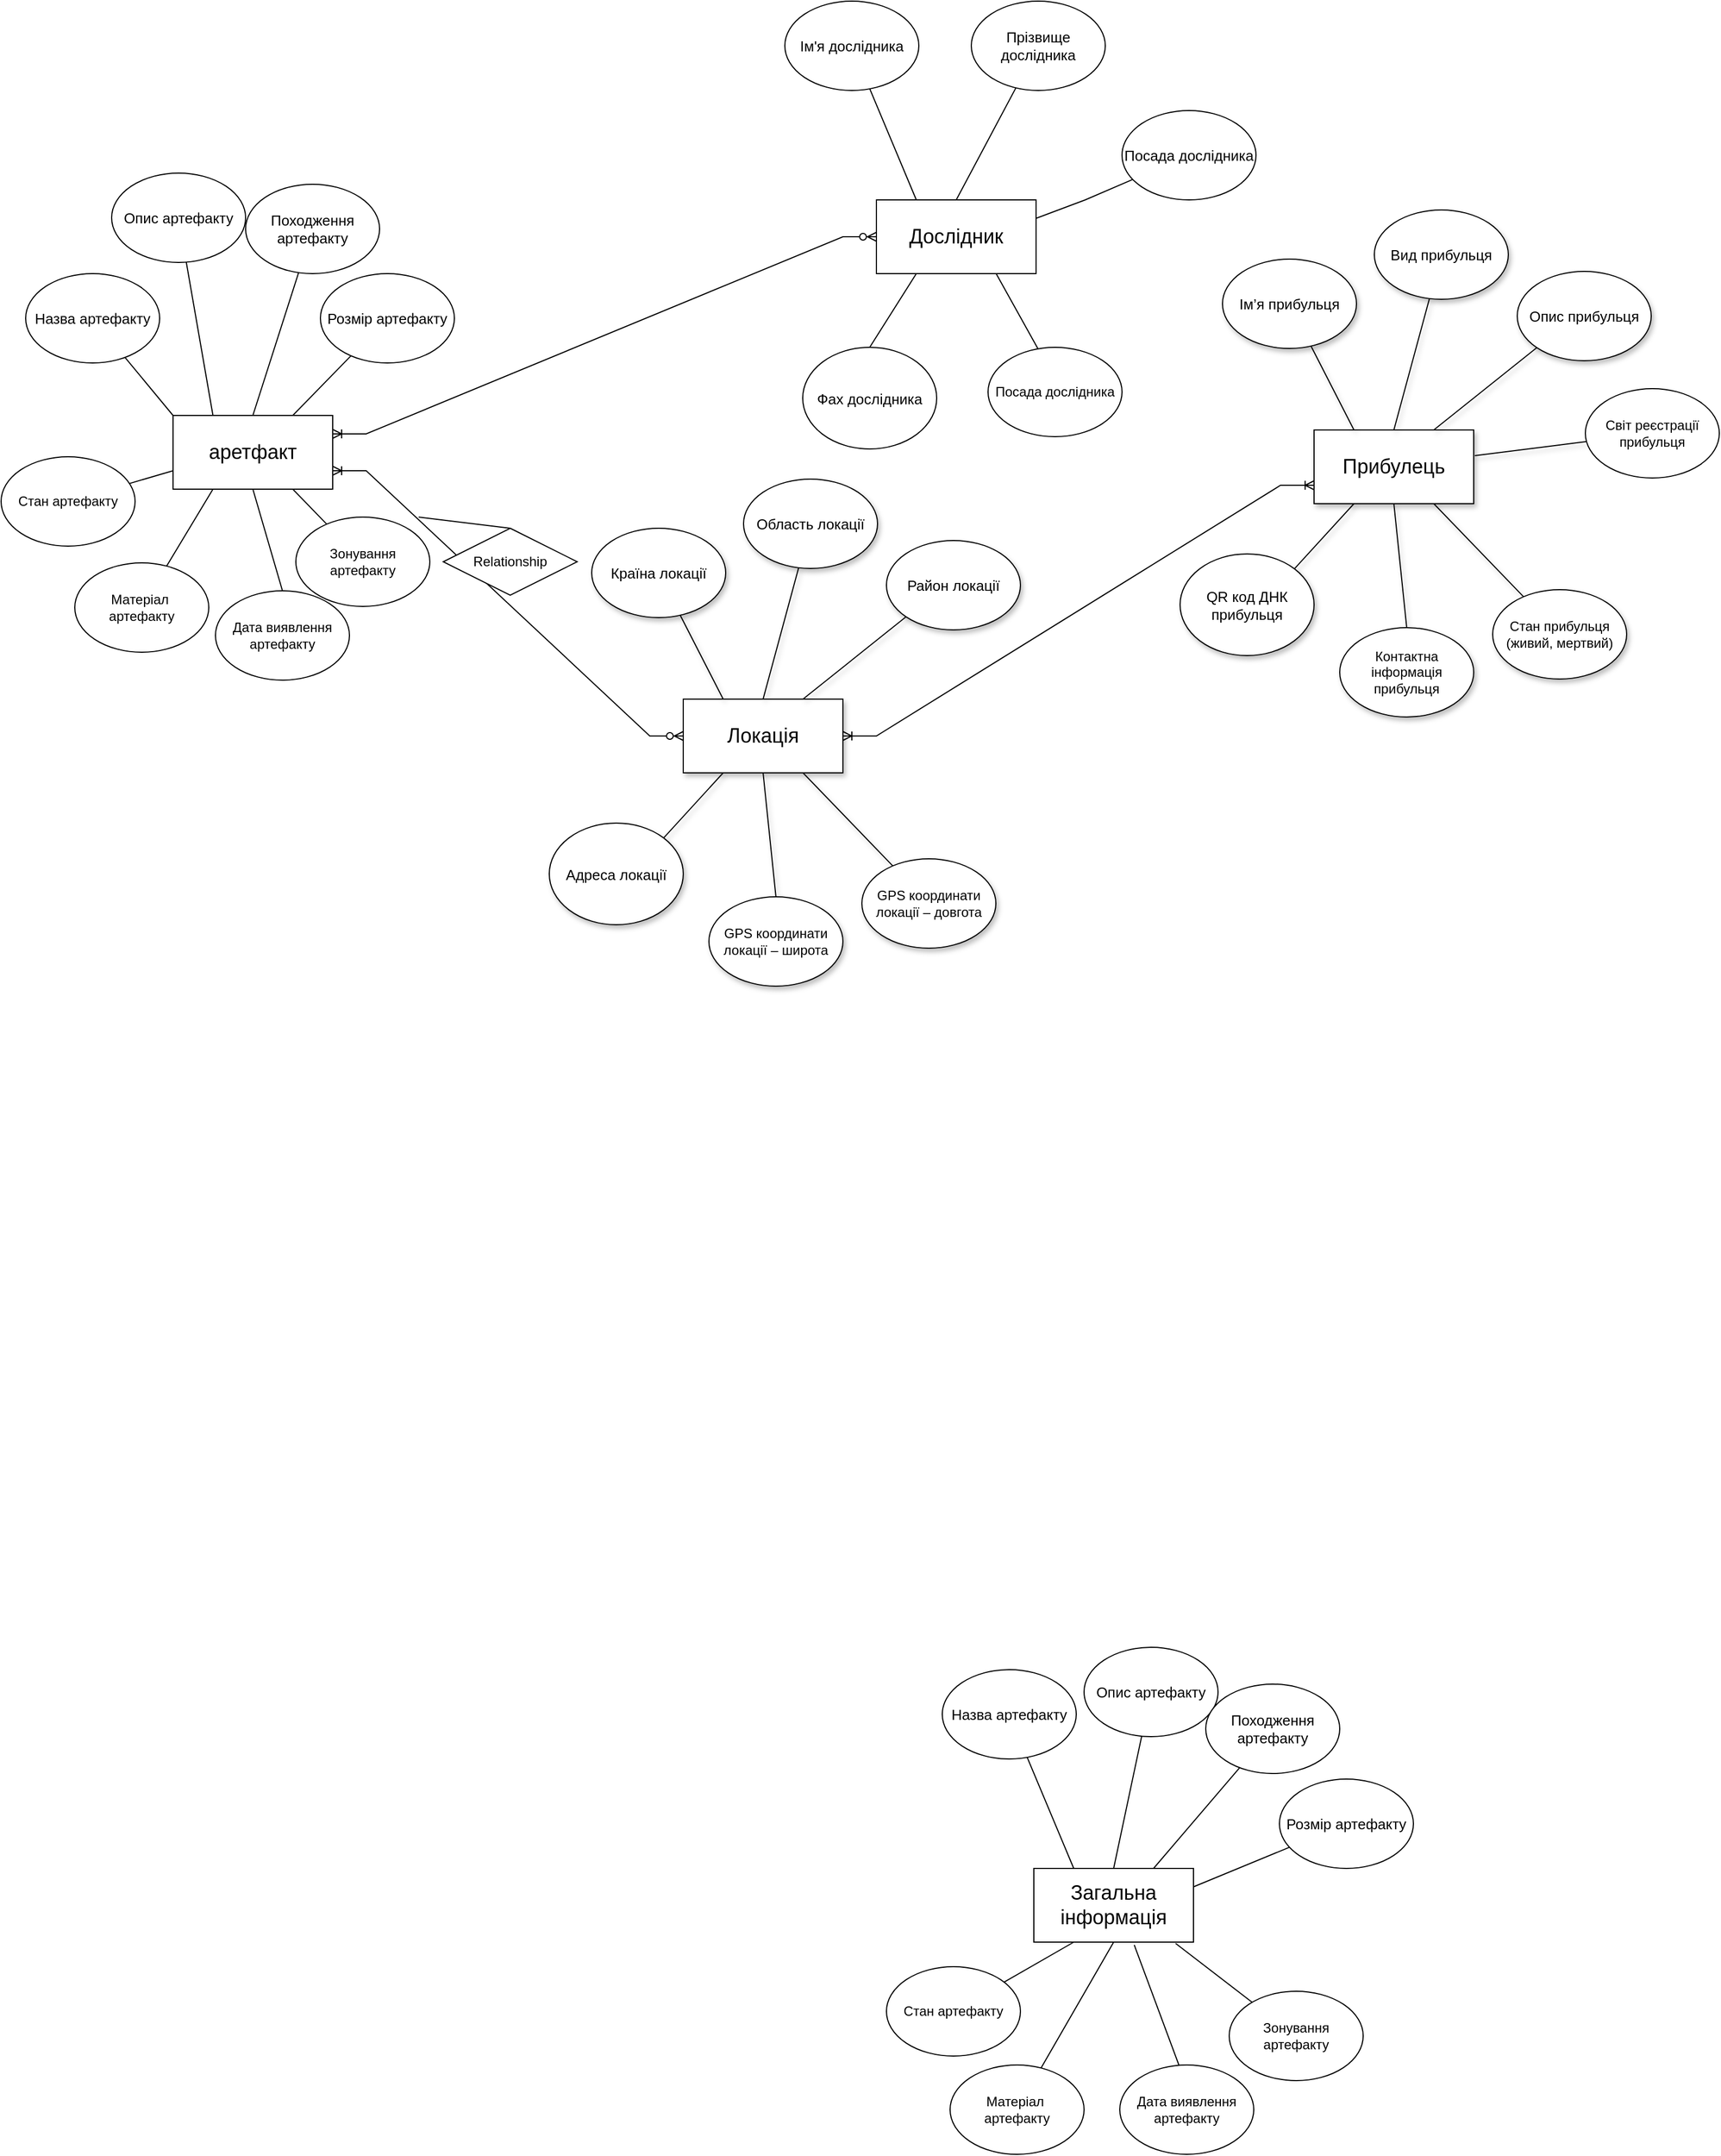<mxfile version="24.3.1" type="github">
  <diagram name="Страница — 1" id="iFOnQUTCp1fShqEAXMD4">
    <mxGraphModel dx="1272" dy="808" grid="1" gridSize="11" guides="1" tooltips="1" connect="1" arrows="1" fold="1" page="1" pageScale="1" pageWidth="3300" pageHeight="2339" math="0" shadow="0">
      <root>
        <mxCell id="0" />
        <mxCell id="1" parent="0" />
        <mxCell id="uEeB8Mhw3Q-FLs65QacW-3" value="&lt;font style=&quot;font-size: 18px;&quot;&gt;аретфакт&lt;/font&gt;" style="rounded=0;whiteSpace=wrap;html=1;shadow=0;" vertex="1" parent="1">
          <mxGeometry x="880" y="745" width="143" height="66" as="geometry" />
        </mxCell>
        <mxCell id="uEeB8Mhw3Q-FLs65QacW-4" value="" style="endArrow=none;html=1;rounded=0;shadow=0;exitX=0;exitY=0;exitDx=0;exitDy=0;" edge="1" parent="1" source="uEeB8Mhw3Q-FLs65QacW-3" target="uEeB8Mhw3Q-FLs65QacW-64">
          <mxGeometry width="50" height="50" relative="1" as="geometry">
            <mxPoint x="935" y="745" as="sourcePoint" />
            <mxPoint x="858" y="607" as="targetPoint" />
          </mxGeometry>
        </mxCell>
        <mxCell id="uEeB8Mhw3Q-FLs65QacW-10" value="" style="endArrow=none;html=1;rounded=0;shadow=0;exitX=0.25;exitY=0;exitDx=0;exitDy=0;" edge="1" parent="1" source="uEeB8Mhw3Q-FLs65QacW-3" target="uEeB8Mhw3Q-FLs65QacW-13">
          <mxGeometry width="50" height="50" relative="1" as="geometry">
            <mxPoint x="901" y="746" as="sourcePoint" />
            <mxPoint x="979" y="602" as="targetPoint" />
          </mxGeometry>
        </mxCell>
        <mxCell id="uEeB8Mhw3Q-FLs65QacW-13" value="&lt;font style=&quot;font-size: 13px;&quot;&gt;Опис артефакту&lt;/font&gt;" style="ellipse;whiteSpace=wrap;html=1;shadow=0;" vertex="1" parent="1">
          <mxGeometry x="825" y="528" width="120" height="80" as="geometry" />
        </mxCell>
        <mxCell id="uEeB8Mhw3Q-FLs65QacW-15" value="" style="endArrow=none;html=1;rounded=0;shadow=0;exitX=0.5;exitY=0;exitDx=0;exitDy=0;" edge="1" parent="1" source="uEeB8Mhw3Q-FLs65QacW-3" target="uEeB8Mhw3Q-FLs65QacW-17">
          <mxGeometry width="50" height="50" relative="1" as="geometry">
            <mxPoint x="1005" y="745" as="sourcePoint" />
            <mxPoint x="1078" y="646" as="targetPoint" />
          </mxGeometry>
        </mxCell>
        <mxCell id="uEeB8Mhw3Q-FLs65QacW-17" value="&lt;font style=&quot;font-size: 13px;&quot;&gt;Походження артефакту&lt;/font&gt;" style="ellipse;whiteSpace=wrap;html=1;shadow=0;" vertex="1" parent="1">
          <mxGeometry x="945" y="538" width="120" height="80" as="geometry" />
        </mxCell>
        <mxCell id="uEeB8Mhw3Q-FLs65QacW-18" value="" style="endArrow=none;html=1;rounded=0;shadow=0;exitX=0.75;exitY=0;exitDx=0;exitDy=0;" edge="1" parent="1" source="uEeB8Mhw3Q-FLs65QacW-3" target="uEeB8Mhw3Q-FLs65QacW-19">
          <mxGeometry width="50" height="50" relative="1" as="geometry">
            <mxPoint x="1023" y="784" as="sourcePoint" />
            <mxPoint x="1111" y="745" as="targetPoint" />
          </mxGeometry>
        </mxCell>
        <mxCell id="uEeB8Mhw3Q-FLs65QacW-19" value="&lt;font style=&quot;font-size: 13px;&quot;&gt;Розмір артефакту&lt;/font&gt;" style="ellipse;whiteSpace=wrap;html=1;shadow=0;" vertex="1" parent="1">
          <mxGeometry x="1012" y="618" width="120" height="80" as="geometry" />
        </mxCell>
        <mxCell id="uEeB8Mhw3Q-FLs65QacW-53" value="" style="endArrow=none;html=1;rounded=0;entryX=0.25;entryY=1;entryDx=0;entryDy=0;" edge="1" parent="1" source="uEeB8Mhw3Q-FLs65QacW-61" target="uEeB8Mhw3Q-FLs65QacW-3">
          <mxGeometry width="50" height="50" relative="1" as="geometry">
            <mxPoint x="880" y="910" as="sourcePoint" />
            <mxPoint x="952" y="811" as="targetPoint" />
          </mxGeometry>
        </mxCell>
        <mxCell id="uEeB8Mhw3Q-FLs65QacW-55" value="" style="endArrow=none;html=1;rounded=0;exitX=0.5;exitY=0;exitDx=0;exitDy=0;entryX=0.5;entryY=1;entryDx=0;entryDy=0;" edge="1" parent="1" source="uEeB8Mhw3Q-FLs65QacW-57" target="uEeB8Mhw3Q-FLs65QacW-3">
          <mxGeometry width="50" height="50" relative="1" as="geometry">
            <mxPoint x="1010.5" y="922.57" as="sourcePoint" />
            <mxPoint x="979.5" y="833" as="targetPoint" />
          </mxGeometry>
        </mxCell>
        <mxCell id="uEeB8Mhw3Q-FLs65QacW-57" value="Дата виявлення артефакту" style="ellipse;whiteSpace=wrap;html=1;" vertex="1" parent="1">
          <mxGeometry x="918" y="902" width="120" height="80" as="geometry" />
        </mxCell>
        <mxCell id="uEeB8Mhw3Q-FLs65QacW-59" value="" style="endArrow=none;html=1;rounded=0;exitX=0.75;exitY=1;exitDx=0;exitDy=0;" edge="1" parent="1" source="uEeB8Mhw3Q-FLs65QacW-3" target="uEeB8Mhw3Q-FLs65QacW-60">
          <mxGeometry width="50" height="50" relative="1" as="geometry">
            <mxPoint x="1122" y="916" as="sourcePoint" />
            <mxPoint x="1100" y="877" as="targetPoint" />
          </mxGeometry>
        </mxCell>
        <mxCell id="uEeB8Mhw3Q-FLs65QacW-60" value="Зонування артефакту" style="ellipse;whiteSpace=wrap;html=1;" vertex="1" parent="1">
          <mxGeometry x="990" y="836" width="120" height="80" as="geometry" />
        </mxCell>
        <mxCell id="uEeB8Mhw3Q-FLs65QacW-61" value="Матеріал&amp;nbsp;&lt;div&gt;артефакту&lt;/div&gt;" style="ellipse;whiteSpace=wrap;html=1;" vertex="1" parent="1">
          <mxGeometry x="792" y="877" width="120" height="80" as="geometry" />
        </mxCell>
        <mxCell id="uEeB8Mhw3Q-FLs65QacW-64" value="&lt;span style=&quot;font-size: 13px;&quot;&gt;Назва артефакту&lt;/span&gt;" style="ellipse;whiteSpace=wrap;html=1;" vertex="1" parent="1">
          <mxGeometry x="748" y="618" width="120" height="80" as="geometry" />
        </mxCell>
        <mxCell id="uEeB8Mhw3Q-FLs65QacW-69" value="" style="endArrow=none;html=1;rounded=0;entryX=0;entryY=0.75;entryDx=0;entryDy=0;" edge="1" parent="1" source="uEeB8Mhw3Q-FLs65QacW-70" target="uEeB8Mhw3Q-FLs65QacW-3">
          <mxGeometry width="50" height="50" relative="1" as="geometry">
            <mxPoint x="868" y="883" as="sourcePoint" />
            <mxPoint x="916" y="811" as="targetPoint" />
          </mxGeometry>
        </mxCell>
        <mxCell id="uEeB8Mhw3Q-FLs65QacW-70" value="Стан артефакту" style="ellipse;whiteSpace=wrap;html=1;" vertex="1" parent="1">
          <mxGeometry x="726" y="782" width="120" height="80" as="geometry" />
        </mxCell>
        <mxCell id="uEeB8Mhw3Q-FLs65QacW-108" value="&lt;font style=&quot;font-size: 18px;&quot;&gt;Дослідник&lt;/font&gt;" style="rounded=0;whiteSpace=wrap;html=1;shadow=0;" vertex="1" parent="1">
          <mxGeometry x="1510" y="552" width="143" height="66" as="geometry" />
        </mxCell>
        <mxCell id="uEeB8Mhw3Q-FLs65QacW-109" value="" style="endArrow=none;html=1;rounded=0;shadow=0;exitX=0.25;exitY=0;exitDx=0;exitDy=0;" edge="1" parent="1" source="uEeB8Mhw3Q-FLs65QacW-108" target="uEeB8Mhw3Q-FLs65QacW-122">
          <mxGeometry width="50" height="50" relative="1" as="geometry">
            <mxPoint x="1565" y="552" as="sourcePoint" />
            <mxPoint x="1488" y="414" as="targetPoint" />
          </mxGeometry>
        </mxCell>
        <mxCell id="uEeB8Mhw3Q-FLs65QacW-110" value="" style="endArrow=none;html=1;rounded=0;shadow=0;exitX=0.5;exitY=0;exitDx=0;exitDy=0;" edge="1" parent="1" source="uEeB8Mhw3Q-FLs65QacW-108" target="uEeB8Mhw3Q-FLs65QacW-111">
          <mxGeometry width="50" height="50" relative="1" as="geometry">
            <mxPoint x="1598" y="552" as="sourcePoint" />
            <mxPoint x="1609" y="409" as="targetPoint" />
          </mxGeometry>
        </mxCell>
        <mxCell id="uEeB8Mhw3Q-FLs65QacW-111" value="&lt;font style=&quot;font-size: 13px;&quot;&gt;Прізвище дослідника&lt;/font&gt;" style="ellipse;whiteSpace=wrap;html=1;shadow=0;" vertex="1" parent="1">
          <mxGeometry x="1595" y="374" width="120" height="80" as="geometry" />
        </mxCell>
        <mxCell id="uEeB8Mhw3Q-FLs65QacW-112" value="" style="endArrow=none;html=1;rounded=0;shadow=0;exitX=0.25;exitY=1;exitDx=0;exitDy=0;entryX=0.5;entryY=0;entryDx=0;entryDy=0;" edge="1" parent="1" source="uEeB8Mhw3Q-FLs65QacW-108" target="uEeB8Mhw3Q-FLs65QacW-113">
          <mxGeometry width="50" height="50" relative="1" as="geometry">
            <mxPoint x="1635" y="552" as="sourcePoint" />
            <mxPoint x="1507" y="709" as="targetPoint" />
          </mxGeometry>
        </mxCell>
        <mxCell id="uEeB8Mhw3Q-FLs65QacW-113" value="&lt;font style=&quot;font-size: 13px;&quot;&gt;Фах дослідника&lt;/font&gt;" style="ellipse;whiteSpace=wrap;html=1;shadow=0;" vertex="1" parent="1">
          <mxGeometry x="1444" y="684" width="120" height="91" as="geometry" />
        </mxCell>
        <mxCell id="uEeB8Mhw3Q-FLs65QacW-114" value="" style="endArrow=none;html=1;rounded=0;shadow=0;exitX=1;exitY=0.25;exitDx=0;exitDy=0;" edge="1" parent="1" source="uEeB8Mhw3Q-FLs65QacW-108" target="uEeB8Mhw3Q-FLs65QacW-115">
          <mxGeometry width="50" height="50" relative="1" as="geometry">
            <mxPoint x="1653" y="591" as="sourcePoint" />
            <mxPoint x="1741" y="552" as="targetPoint" />
            <Array as="points">
              <mxPoint x="1697" y="552" />
            </Array>
          </mxGeometry>
        </mxCell>
        <mxCell id="uEeB8Mhw3Q-FLs65QacW-115" value="&lt;font style=&quot;font-size: 13px;&quot;&gt;Посада дослідника&lt;/font&gt;" style="ellipse;whiteSpace=wrap;html=1;shadow=0;" vertex="1" parent="1">
          <mxGeometry x="1730" y="472" width="120" height="80" as="geometry" />
        </mxCell>
        <mxCell id="uEeB8Mhw3Q-FLs65QacW-119" value="" style="endArrow=none;html=1;rounded=0;exitX=0.75;exitY=1;exitDx=0;exitDy=0;" edge="1" parent="1" source="uEeB8Mhw3Q-FLs65QacW-108">
          <mxGeometry width="50" height="50" relative="1" as="geometry">
            <mxPoint x="1637" y="619" as="sourcePoint" />
            <mxPoint x="1664" y="702" as="targetPoint" />
          </mxGeometry>
        </mxCell>
        <mxCell id="uEeB8Mhw3Q-FLs65QacW-120" value="Посада дослідника" style="ellipse;whiteSpace=wrap;html=1;" vertex="1" parent="1">
          <mxGeometry x="1610" y="684" width="120" height="80" as="geometry" />
        </mxCell>
        <mxCell id="uEeB8Mhw3Q-FLs65QacW-122" value="&lt;span style=&quot;font-size: 13px;&quot;&gt;Ім&#39;я дослідника&lt;/span&gt;" style="ellipse;whiteSpace=wrap;html=1;" vertex="1" parent="1">
          <mxGeometry x="1428" y="374" width="120" height="80" as="geometry" />
        </mxCell>
        <mxCell id="uEeB8Mhw3Q-FLs65QacW-130" value="&lt;font style=&quot;font-size: 18px;&quot;&gt;Локація&lt;/font&gt;" style="rounded=0;whiteSpace=wrap;html=1;shadow=1;" vertex="1" parent="1">
          <mxGeometry x="1337" y="999" width="143" height="66" as="geometry" />
        </mxCell>
        <mxCell id="uEeB8Mhw3Q-FLs65QacW-131" value="" style="endArrow=none;html=1;rounded=0;shadow=1;exitX=0.25;exitY=0;exitDx=0;exitDy=0;" edge="1" parent="1" source="uEeB8Mhw3Q-FLs65QacW-130" target="uEeB8Mhw3Q-FLs65QacW-140">
          <mxGeometry width="50" height="50" relative="1" as="geometry">
            <mxPoint x="1392" y="999" as="sourcePoint" />
            <mxPoint x="1315" y="861" as="targetPoint" />
          </mxGeometry>
        </mxCell>
        <mxCell id="uEeB8Mhw3Q-FLs65QacW-132" value="" style="endArrow=none;html=1;rounded=0;shadow=1;exitX=0.5;exitY=0;exitDx=0;exitDy=0;" edge="1" parent="1" source="uEeB8Mhw3Q-FLs65QacW-130" target="uEeB8Mhw3Q-FLs65QacW-133">
          <mxGeometry width="50" height="50" relative="1" as="geometry">
            <mxPoint x="1425" y="999" as="sourcePoint" />
            <mxPoint x="1436" y="856" as="targetPoint" />
          </mxGeometry>
        </mxCell>
        <mxCell id="uEeB8Mhw3Q-FLs65QacW-133" value="&lt;font style=&quot;font-size: 13px;&quot;&gt;Область локації&lt;/font&gt;" style="ellipse;whiteSpace=wrap;html=1;shadow=1;" vertex="1" parent="1">
          <mxGeometry x="1391" y="802" width="120" height="80" as="geometry" />
        </mxCell>
        <mxCell id="uEeB8Mhw3Q-FLs65QacW-134" value="" style="endArrow=none;html=1;rounded=0;shadow=1;exitX=0.25;exitY=1;exitDx=0;exitDy=0;entryX=1;entryY=0;entryDx=0;entryDy=0;" edge="1" parent="1" source="uEeB8Mhw3Q-FLs65QacW-130" target="uEeB8Mhw3Q-FLs65QacW-135">
          <mxGeometry width="50" height="50" relative="1" as="geometry">
            <mxPoint x="1462" y="999" as="sourcePoint" />
            <mxPoint x="1334" y="1156" as="targetPoint" />
          </mxGeometry>
        </mxCell>
        <mxCell id="uEeB8Mhw3Q-FLs65QacW-135" value="&lt;font style=&quot;font-size: 13px;&quot;&gt;Адреса локації&lt;/font&gt;" style="ellipse;whiteSpace=wrap;html=1;shadow=1;" vertex="1" parent="1">
          <mxGeometry x="1217" y="1110" width="120" height="91" as="geometry" />
        </mxCell>
        <mxCell id="uEeB8Mhw3Q-FLs65QacW-136" value="" style="endArrow=none;html=1;rounded=0;shadow=1;exitX=0.75;exitY=0;exitDx=0;exitDy=0;entryX=0;entryY=1;entryDx=0;entryDy=0;" edge="1" parent="1" source="uEeB8Mhw3Q-FLs65QacW-130" target="uEeB8Mhw3Q-FLs65QacW-137">
          <mxGeometry width="50" height="50" relative="1" as="geometry">
            <mxPoint x="1480" y="1038" as="sourcePoint" />
            <mxPoint x="1530" y="945" as="targetPoint" />
            <Array as="points" />
          </mxGeometry>
        </mxCell>
        <mxCell id="uEeB8Mhw3Q-FLs65QacW-137" value="&lt;font style=&quot;font-size: 13px;&quot;&gt;Район локації&lt;/font&gt;" style="ellipse;whiteSpace=wrap;html=1;shadow=1;" vertex="1" parent="1">
          <mxGeometry x="1519" y="857" width="120" height="80" as="geometry" />
        </mxCell>
        <mxCell id="uEeB8Mhw3Q-FLs65QacW-138" value="" style="endArrow=none;html=1;rounded=0;exitX=0.5;exitY=1;exitDx=0;exitDy=0;entryX=0.5;entryY=0;entryDx=0;entryDy=0;shadow=1;" edge="1" parent="1" source="uEeB8Mhw3Q-FLs65QacW-130" target="uEeB8Mhw3Q-FLs65QacW-139">
          <mxGeometry width="50" height="50" relative="1" as="geometry">
            <mxPoint x="1444" y="1065" as="sourcePoint" />
            <mxPoint x="1491" y="1149" as="targetPoint" />
          </mxGeometry>
        </mxCell>
        <mxCell id="uEeB8Mhw3Q-FLs65QacW-139" value="GPS координати локації – широта" style="ellipse;whiteSpace=wrap;html=1;shadow=1;" vertex="1" parent="1">
          <mxGeometry x="1360" y="1176" width="120" height="80" as="geometry" />
        </mxCell>
        <mxCell id="uEeB8Mhw3Q-FLs65QacW-140" value="&lt;span style=&quot;font-size: 13px;&quot;&gt;Країна локації&lt;/span&gt;" style="ellipse;whiteSpace=wrap;html=1;shadow=1;" vertex="1" parent="1">
          <mxGeometry x="1255" y="846" width="120" height="80" as="geometry" />
        </mxCell>
        <mxCell id="uEeB8Mhw3Q-FLs65QacW-142" value="" style="endArrow=none;html=1;rounded=0;exitX=0.75;exitY=1;exitDx=0;exitDy=0;shadow=1;" edge="1" parent="1" source="uEeB8Mhw3Q-FLs65QacW-130" target="uEeB8Mhw3Q-FLs65QacW-143">
          <mxGeometry width="50" height="50" relative="1" as="geometry">
            <mxPoint x="1420" y="1076" as="sourcePoint" />
            <mxPoint x="1508" y="1176" as="targetPoint" />
          </mxGeometry>
        </mxCell>
        <mxCell id="uEeB8Mhw3Q-FLs65QacW-143" value="GPS координати локації – довгота" style="ellipse;whiteSpace=wrap;html=1;shadow=1;" vertex="1" parent="1">
          <mxGeometry x="1497" y="1142" width="120" height="80" as="geometry" />
        </mxCell>
        <mxCell id="uEeB8Mhw3Q-FLs65QacW-210" value="&lt;font style=&quot;font-size: 18px;&quot;&gt;Прибулець&lt;/font&gt;" style="rounded=0;whiteSpace=wrap;html=1;shadow=1;" vertex="1" parent="1">
          <mxGeometry x="1902" y="758" width="143" height="66" as="geometry" />
        </mxCell>
        <mxCell id="uEeB8Mhw3Q-FLs65QacW-211" value="" style="endArrow=none;html=1;rounded=0;shadow=1;exitX=0.25;exitY=0;exitDx=0;exitDy=0;" edge="1" parent="1" source="uEeB8Mhw3Q-FLs65QacW-210" target="uEeB8Mhw3Q-FLs65QacW-220">
          <mxGeometry width="50" height="50" relative="1" as="geometry">
            <mxPoint x="1957" y="758" as="sourcePoint" />
            <mxPoint x="1880" y="620" as="targetPoint" />
          </mxGeometry>
        </mxCell>
        <mxCell id="uEeB8Mhw3Q-FLs65QacW-212" value="" style="endArrow=none;html=1;rounded=0;shadow=1;exitX=0.5;exitY=0;exitDx=0;exitDy=0;" edge="1" parent="1" source="uEeB8Mhw3Q-FLs65QacW-210" target="uEeB8Mhw3Q-FLs65QacW-213">
          <mxGeometry width="50" height="50" relative="1" as="geometry">
            <mxPoint x="1990" y="758" as="sourcePoint" />
            <mxPoint x="2001" y="615" as="targetPoint" />
          </mxGeometry>
        </mxCell>
        <mxCell id="uEeB8Mhw3Q-FLs65QacW-213" value="&lt;font style=&quot;font-size: 13px;&quot;&gt;Вид прибульця&lt;/font&gt;" style="ellipse;whiteSpace=wrap;html=1;shadow=1;" vertex="1" parent="1">
          <mxGeometry x="1956" y="561" width="120" height="80" as="geometry" />
        </mxCell>
        <mxCell id="uEeB8Mhw3Q-FLs65QacW-214" value="" style="endArrow=none;html=1;rounded=0;shadow=1;exitX=0.25;exitY=1;exitDx=0;exitDy=0;entryX=1;entryY=0;entryDx=0;entryDy=0;" edge="1" parent="1" source="uEeB8Mhw3Q-FLs65QacW-210" target="uEeB8Mhw3Q-FLs65QacW-215">
          <mxGeometry width="50" height="50" relative="1" as="geometry">
            <mxPoint x="2027" y="758" as="sourcePoint" />
            <mxPoint x="1899" y="915" as="targetPoint" />
          </mxGeometry>
        </mxCell>
        <mxCell id="uEeB8Mhw3Q-FLs65QacW-215" value="&lt;font style=&quot;font-size: 13px;&quot;&gt;QR код ДНК прибульця&lt;/font&gt;" style="ellipse;whiteSpace=wrap;html=1;shadow=1;" vertex="1" parent="1">
          <mxGeometry x="1782" y="869" width="120" height="91" as="geometry" />
        </mxCell>
        <mxCell id="uEeB8Mhw3Q-FLs65QacW-216" value="" style="endArrow=none;html=1;rounded=0;shadow=1;exitX=0.75;exitY=0;exitDx=0;exitDy=0;entryX=0;entryY=1;entryDx=0;entryDy=0;" edge="1" parent="1" source="uEeB8Mhw3Q-FLs65QacW-210" target="uEeB8Mhw3Q-FLs65QacW-217">
          <mxGeometry width="50" height="50" relative="1" as="geometry">
            <mxPoint x="2045" y="797" as="sourcePoint" />
            <mxPoint x="2095" y="704" as="targetPoint" />
            <Array as="points" />
          </mxGeometry>
        </mxCell>
        <mxCell id="uEeB8Mhw3Q-FLs65QacW-217" value="&lt;font style=&quot;font-size: 13px;&quot;&gt;Опис прибульця&lt;/font&gt;" style="ellipse;whiteSpace=wrap;html=1;shadow=1;" vertex="1" parent="1">
          <mxGeometry x="2084" y="616" width="120" height="80" as="geometry" />
        </mxCell>
        <mxCell id="uEeB8Mhw3Q-FLs65QacW-218" value="" style="endArrow=none;html=1;rounded=0;exitX=0.5;exitY=1;exitDx=0;exitDy=0;entryX=0.5;entryY=0;entryDx=0;entryDy=0;shadow=1;" edge="1" parent="1" source="uEeB8Mhw3Q-FLs65QacW-210" target="uEeB8Mhw3Q-FLs65QacW-219">
          <mxGeometry width="50" height="50" relative="1" as="geometry">
            <mxPoint x="2009" y="824" as="sourcePoint" />
            <mxPoint x="2056" y="908" as="targetPoint" />
          </mxGeometry>
        </mxCell>
        <mxCell id="uEeB8Mhw3Q-FLs65QacW-219" value="Контактна інформація прибульця" style="ellipse;whiteSpace=wrap;html=1;shadow=1;" vertex="1" parent="1">
          <mxGeometry x="1925" y="935" width="120" height="80" as="geometry" />
        </mxCell>
        <mxCell id="uEeB8Mhw3Q-FLs65QacW-220" value="&lt;span style=&quot;font-size: 13px;&quot;&gt;Ім’я прибульця&lt;/span&gt;" style="ellipse;whiteSpace=wrap;html=1;shadow=1;" vertex="1" parent="1">
          <mxGeometry x="1820" y="605" width="120" height="80" as="geometry" />
        </mxCell>
        <mxCell id="uEeB8Mhw3Q-FLs65QacW-221" value="" style="endArrow=none;html=1;rounded=0;exitX=0.75;exitY=1;exitDx=0;exitDy=0;shadow=1;" edge="1" parent="1" source="uEeB8Mhw3Q-FLs65QacW-210" target="uEeB8Mhw3Q-FLs65QacW-222">
          <mxGeometry width="50" height="50" relative="1" as="geometry">
            <mxPoint x="1985" y="835" as="sourcePoint" />
            <mxPoint x="2073" y="935" as="targetPoint" />
          </mxGeometry>
        </mxCell>
        <mxCell id="uEeB8Mhw3Q-FLs65QacW-222" value="Стан прибульця (живий, мертвий)" style="ellipse;whiteSpace=wrap;html=1;shadow=1;" vertex="1" parent="1">
          <mxGeometry x="2062" y="901" width="120" height="80" as="geometry" />
        </mxCell>
        <mxCell id="uEeB8Mhw3Q-FLs65QacW-223" value="" style="endArrow=none;html=1;rounded=0;shadow=1;" edge="1" parent="1" target="uEeB8Mhw3Q-FLs65QacW-224">
          <mxGeometry width="50" height="50" relative="1" as="geometry">
            <mxPoint x="2046" y="781" as="sourcePoint" />
            <mxPoint x="2145" y="758" as="targetPoint" />
            <Array as="points" />
          </mxGeometry>
        </mxCell>
        <mxCell id="uEeB8Mhw3Q-FLs65QacW-224" value="Світ реєстрації прибульця" style="ellipse;whiteSpace=wrap;html=1;" vertex="1" parent="1">
          <mxGeometry x="2145" y="721" width="120" height="80" as="geometry" />
        </mxCell>
        <mxCell id="uEeB8Mhw3Q-FLs65QacW-225" value="&lt;font style=&quot;font-size: 18px;&quot;&gt;Загальна інформація&lt;/font&gt;" style="rounded=0;whiteSpace=wrap;html=1;shadow=0;" vertex="1" parent="1">
          <mxGeometry x="1651" y="2046" width="143" height="66" as="geometry" />
        </mxCell>
        <mxCell id="uEeB8Mhw3Q-FLs65QacW-226" value="" style="endArrow=none;html=1;rounded=0;shadow=0;exitX=0.25;exitY=0;exitDx=0;exitDy=0;" edge="1" parent="1" source="uEeB8Mhw3Q-FLs65QacW-225" target="uEeB8Mhw3Q-FLs65QacW-239">
          <mxGeometry width="50" height="50" relative="1" as="geometry">
            <mxPoint x="1706" y="2046" as="sourcePoint" />
            <mxPoint x="1629" y="1908" as="targetPoint" />
          </mxGeometry>
        </mxCell>
        <mxCell id="uEeB8Mhw3Q-FLs65QacW-227" value="" style="endArrow=none;html=1;rounded=0;shadow=0;exitX=0.5;exitY=0;exitDx=0;exitDy=0;" edge="1" parent="1" source="uEeB8Mhw3Q-FLs65QacW-225" target="uEeB8Mhw3Q-FLs65QacW-228">
          <mxGeometry width="50" height="50" relative="1" as="geometry">
            <mxPoint x="1739" y="2046" as="sourcePoint" />
            <mxPoint x="1750" y="1903" as="targetPoint" />
          </mxGeometry>
        </mxCell>
        <mxCell id="uEeB8Mhw3Q-FLs65QacW-228" value="&lt;font style=&quot;font-size: 13px;&quot;&gt;Опис артефакту&lt;/font&gt;" style="ellipse;whiteSpace=wrap;html=1;shadow=0;" vertex="1" parent="1">
          <mxGeometry x="1696" y="1848" width="120" height="80" as="geometry" />
        </mxCell>
        <mxCell id="uEeB8Mhw3Q-FLs65QacW-229" value="" style="endArrow=none;html=1;rounded=0;shadow=0;exitX=0.75;exitY=0;exitDx=0;exitDy=0;" edge="1" parent="1" source="uEeB8Mhw3Q-FLs65QacW-225" target="uEeB8Mhw3Q-FLs65QacW-230">
          <mxGeometry width="50" height="50" relative="1" as="geometry">
            <mxPoint x="1776" y="2046" as="sourcePoint" />
            <mxPoint x="1849" y="1947" as="targetPoint" />
          </mxGeometry>
        </mxCell>
        <mxCell id="uEeB8Mhw3Q-FLs65QacW-230" value="&lt;font style=&quot;font-size: 13px;&quot;&gt;Походження артефакту&lt;/font&gt;" style="ellipse;whiteSpace=wrap;html=1;shadow=0;" vertex="1" parent="1">
          <mxGeometry x="1805" y="1881" width="120" height="80" as="geometry" />
        </mxCell>
        <mxCell id="uEeB8Mhw3Q-FLs65QacW-231" value="" style="endArrow=none;html=1;rounded=0;shadow=0;exitX=1;exitY=0.25;exitDx=0;exitDy=0;" edge="1" parent="1" source="uEeB8Mhw3Q-FLs65QacW-225" target="uEeB8Mhw3Q-FLs65QacW-232">
          <mxGeometry width="50" height="50" relative="1" as="geometry">
            <mxPoint x="1794" y="2085" as="sourcePoint" />
            <mxPoint x="1882" y="2046" as="targetPoint" />
          </mxGeometry>
        </mxCell>
        <mxCell id="uEeB8Mhw3Q-FLs65QacW-232" value="&lt;font style=&quot;font-size: 13px;&quot;&gt;Розмір артефакту&lt;/font&gt;" style="ellipse;whiteSpace=wrap;html=1;shadow=0;" vertex="1" parent="1">
          <mxGeometry x="1871" y="1966" width="120" height="80" as="geometry" />
        </mxCell>
        <mxCell id="uEeB8Mhw3Q-FLs65QacW-233" value="" style="endArrow=none;html=1;rounded=0;entryX=0.5;entryY=1;entryDx=0;entryDy=0;" edge="1" parent="1" source="uEeB8Mhw3Q-FLs65QacW-238" target="uEeB8Mhw3Q-FLs65QacW-225">
          <mxGeometry width="50" height="50" relative="1" as="geometry">
            <mxPoint x="1651" y="2211" as="sourcePoint" />
            <mxPoint x="1734" y="2134" as="targetPoint" />
          </mxGeometry>
        </mxCell>
        <mxCell id="uEeB8Mhw3Q-FLs65QacW-234" value="" style="endArrow=none;html=1;rounded=0;exitX=0.35;exitY=0.019;exitDx=0;exitDy=0;exitPerimeter=0;entryX=0.629;entryY=1.038;entryDx=0;entryDy=0;entryPerimeter=0;" edge="1" parent="1" target="uEeB8Mhw3Q-FLs65QacW-225">
          <mxGeometry width="50" height="50" relative="1" as="geometry">
            <mxPoint x="1781.5" y="2223.57" as="sourcePoint" />
            <mxPoint x="1750.5" y="2134" as="targetPoint" />
          </mxGeometry>
        </mxCell>
        <mxCell id="uEeB8Mhw3Q-FLs65QacW-235" value="Дата виявлення артефакту" style="ellipse;whiteSpace=wrap;html=1;" vertex="1" parent="1">
          <mxGeometry x="1728" y="2222" width="120" height="80" as="geometry" />
        </mxCell>
        <mxCell id="uEeB8Mhw3Q-FLs65QacW-236" value="" style="endArrow=none;html=1;rounded=0;exitX=0.888;exitY=1.017;exitDx=0;exitDy=0;exitPerimeter=0;" edge="1" parent="1" source="uEeB8Mhw3Q-FLs65QacW-225" target="uEeB8Mhw3Q-FLs65QacW-237">
          <mxGeometry width="50" height="50" relative="1" as="geometry">
            <mxPoint x="1893" y="2217" as="sourcePoint" />
            <mxPoint x="1871" y="2178" as="targetPoint" />
          </mxGeometry>
        </mxCell>
        <mxCell id="uEeB8Mhw3Q-FLs65QacW-237" value="Зонування артефакту" style="ellipse;whiteSpace=wrap;html=1;" vertex="1" parent="1">
          <mxGeometry x="1826" y="2156" width="120" height="80" as="geometry" />
        </mxCell>
        <mxCell id="uEeB8Mhw3Q-FLs65QacW-238" value="Матеріал&amp;nbsp;&lt;div&gt;артефакту&lt;/div&gt;" style="ellipse;whiteSpace=wrap;html=1;" vertex="1" parent="1">
          <mxGeometry x="1576" y="2222" width="120" height="80" as="geometry" />
        </mxCell>
        <mxCell id="uEeB8Mhw3Q-FLs65QacW-239" value="&lt;span style=&quot;font-size: 13px;&quot;&gt;Назва артефакту&lt;/span&gt;" style="ellipse;whiteSpace=wrap;html=1;" vertex="1" parent="1">
          <mxGeometry x="1569" y="1868" width="120" height="80" as="geometry" />
        </mxCell>
        <mxCell id="uEeB8Mhw3Q-FLs65QacW-240" value="" style="endArrow=none;html=1;rounded=0;entryX=0.25;entryY=1;entryDx=0;entryDy=0;" edge="1" parent="1" source="uEeB8Mhw3Q-FLs65QacW-241" target="uEeB8Mhw3Q-FLs65QacW-225">
          <mxGeometry width="50" height="50" relative="1" as="geometry">
            <mxPoint x="1639" y="2184" as="sourcePoint" />
            <mxPoint x="1689" y="2134" as="targetPoint" />
          </mxGeometry>
        </mxCell>
        <mxCell id="uEeB8Mhw3Q-FLs65QacW-241" value="Стан артефакту" style="ellipse;whiteSpace=wrap;html=1;" vertex="1" parent="1">
          <mxGeometry x="1519" y="2134" width="120" height="80" as="geometry" />
        </mxCell>
        <mxCell id="uEeB8Mhw3Q-FLs65QacW-251" value="" style="edgeStyle=entityRelationEdgeStyle;fontSize=12;html=1;endArrow=ERoneToMany;startArrow=ERoneToMany;rounded=0;entryX=0;entryY=0.75;entryDx=0;entryDy=0;exitX=1;exitY=0.5;exitDx=0;exitDy=0;" edge="1" parent="1" source="uEeB8Mhw3Q-FLs65QacW-130" target="uEeB8Mhw3Q-FLs65QacW-210">
          <mxGeometry width="100" height="100" relative="1" as="geometry">
            <mxPoint x="1243" y="925" as="sourcePoint" />
            <mxPoint x="1343" y="825" as="targetPoint" />
            <Array as="points">
              <mxPoint x="1694" y="836" />
            </Array>
          </mxGeometry>
        </mxCell>
        <mxCell id="uEeB8Mhw3Q-FLs65QacW-256" value="" style="edgeStyle=entityRelationEdgeStyle;fontSize=12;html=1;endArrow=ERoneToMany;startArrow=ERzeroToMany;rounded=0;elbow=vertical;exitX=0;exitY=0.5;exitDx=0;exitDy=0;entryX=1;entryY=0.75;entryDx=0;entryDy=0;" edge="1" parent="1" source="uEeB8Mhw3Q-FLs65QacW-130" target="uEeB8Mhw3Q-FLs65QacW-3">
          <mxGeometry width="100" height="100" relative="1" as="geometry">
            <mxPoint x="1353" y="925" as="sourcePoint" />
            <mxPoint x="1453" y="825" as="targetPoint" />
            <Array as="points">
              <mxPoint x="1199" y="836" />
              <mxPoint x="1177" y="847" />
              <mxPoint x="1188" y="847" />
            </Array>
          </mxGeometry>
        </mxCell>
        <mxCell id="uEeB8Mhw3Q-FLs65QacW-257" value="" style="edgeStyle=entityRelationEdgeStyle;fontSize=12;html=1;endArrow=ERoneToMany;startArrow=ERzeroToMany;rounded=0;elbow=vertical;exitX=0;exitY=0.5;exitDx=0;exitDy=0;entryX=1;entryY=0.25;entryDx=0;entryDy=0;" edge="1" parent="1" source="uEeB8Mhw3Q-FLs65QacW-108" target="uEeB8Mhw3Q-FLs65QacW-3">
          <mxGeometry width="100" height="100" relative="1" as="geometry">
            <mxPoint x="1023" y="762" as="sourcePoint" />
            <mxPoint x="1221" y="726" as="targetPoint" />
          </mxGeometry>
        </mxCell>
        <mxCell id="uEeB8Mhw3Q-FLs65QacW-258" value="Relationship" style="shape=rhombus;perimeter=rhombusPerimeter;whiteSpace=wrap;html=1;align=center;" vertex="1" parent="1">
          <mxGeometry x="1122" y="846" width="120" height="60" as="geometry" />
        </mxCell>
        <mxCell id="uEeB8Mhw3Q-FLs65QacW-263" value="" style="endArrow=none;html=1;rounded=0;elbow=vertical;entryX=0.5;entryY=0;entryDx=0;entryDy=0;" edge="1" parent="1" target="uEeB8Mhw3Q-FLs65QacW-258">
          <mxGeometry relative="1" as="geometry">
            <mxPoint x="1100" y="836" as="sourcePoint" />
            <mxPoint x="1260" y="836" as="targetPoint" />
          </mxGeometry>
        </mxCell>
      </root>
    </mxGraphModel>
  </diagram>
</mxfile>
